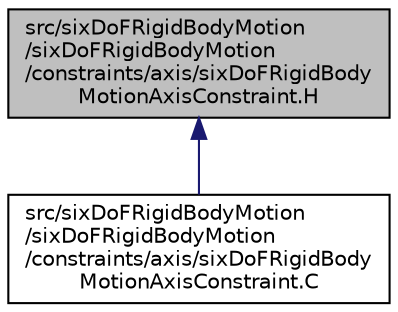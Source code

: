 digraph "src/sixDoFRigidBodyMotion/sixDoFRigidBodyMotion/constraints/axis/sixDoFRigidBodyMotionAxisConstraint.H"
{
  bgcolor="transparent";
  edge [fontname="Helvetica",fontsize="10",labelfontname="Helvetica",labelfontsize="10"];
  node [fontname="Helvetica",fontsize="10",shape=record];
  Node1 [label="src/sixDoFRigidBodyMotion\l/sixDoFRigidBodyMotion\l/constraints/axis/sixDoFRigidBody\lMotionAxisConstraint.H",height=0.2,width=0.4,color="black", fillcolor="grey75", style="filled", fontcolor="black"];
  Node1 -> Node2 [dir="back",color="midnightblue",fontsize="10",style="solid",fontname="Helvetica"];
  Node2 [label="src/sixDoFRigidBodyMotion\l/sixDoFRigidBodyMotion\l/constraints/axis/sixDoFRigidBody\lMotionAxisConstraint.C",height=0.2,width=0.4,color="black",URL="$a09947.html"];
}
